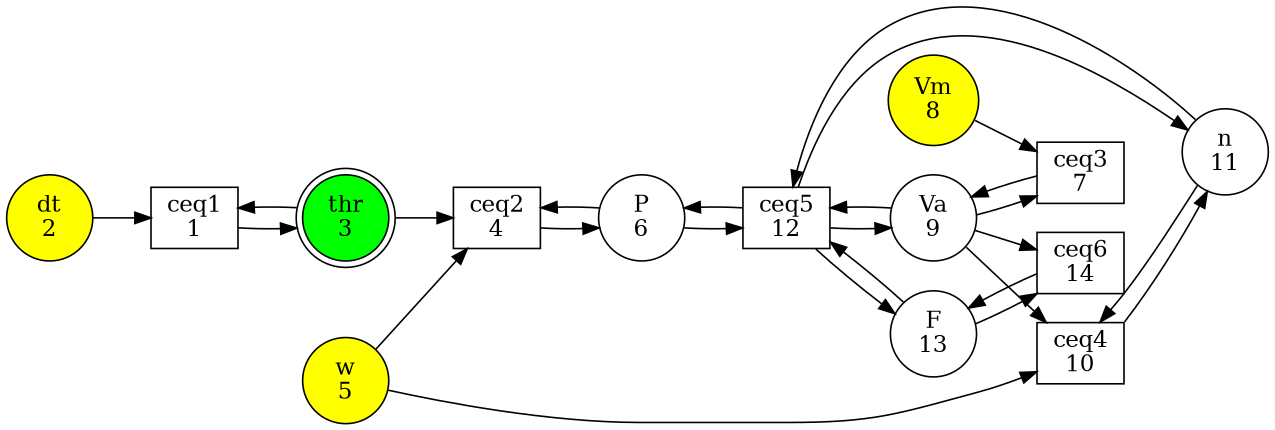 digraph G {
rankdir = LR;
size ="8.5"
node [shape = box, fillcolor = white, style = filled, label="ceq1
1"]; ceq1;
node [shape = circle, fillcolor = yellow, style = filled, label="dt
2"]; dt;
node [shape = doublecircle, fillcolor = green, style = filled, label="thr
3"]; thr;
node [shape = box, fillcolor = white, style = filled, label="ceq2
4"]; ceq2;
node [shape = circle, fillcolor = white, style = filled, label="thr
3"]; thr;
node [shape = circle, fillcolor = yellow, style = filled, label="w
5"]; w;
node [shape = circle, fillcolor = white, style = filled, label="P
6"]; P;
node [shape = box, fillcolor = white, style = filled, label="ceq3
7"]; ceq3;
node [shape = circle, fillcolor = yellow, style = filled, label="Vm
8"]; Vm;
node [shape = circle, fillcolor = white, style = filled, label="Va
9"]; Va;
node [shape = box, fillcolor = white, style = filled, label="ceq4
10"]; ceq4;
node [shape = circle, fillcolor = yellow, style = filled, label="w
5"]; w;
node [shape = circle, fillcolor = white, style = filled, label="Va
9"]; Va;
node [shape = circle, fillcolor = white, style = filled, label="n
11"]; n;
node [shape = box, fillcolor = white, style = filled, label="ceq5
12"]; ceq5;
node [shape = circle, fillcolor = white, style = filled, label="P
6"]; P;
node [shape = circle, fillcolor = white, style = filled, label="n
11"]; n;
node [shape = circle, fillcolor = white, style = filled, label="Va
9"]; Va;
node [shape = circle, fillcolor = white, style = filled, label="F
13"]; F;
node [shape = box, fillcolor = white, style = filled, label="ceq6
14"]; ceq6;
node [shape = circle, fillcolor = white, style = filled, label="Va
9"]; Va;
node [shape = circle, fillcolor = white, style = filled, label="F
13"]; F;
dt -> ceq1 [penwidth = 1];
ceq1 -> thr [penwidth = 1];
thr -> ceq1 [penwidth = 1];
thr -> ceq2 [penwidth = 1];
w -> ceq2 [penwidth = 1];
ceq2 -> P [penwidth = 1];
P -> ceq2 [penwidth = 1];
Vm -> ceq3 [penwidth = 1];
ceq3 -> Va [penwidth = 1];
Va -> ceq3 [penwidth = 1];
w -> ceq4 [penwidth = 1];
Va -> ceq4 [penwidth = 1];
ceq4 -> n [penwidth = 1];
n -> ceq4 [penwidth = 1];
ceq5 -> P [penwidth = 1];
P -> ceq5 [penwidth = 1];
ceq5 -> n [penwidth = 1];
n -> ceq5 [penwidth = 1];
ceq5 -> Va [penwidth = 1];
Va -> ceq5 [penwidth = 1];
ceq5 -> F [penwidth = 1];
F -> ceq5 [penwidth = 1];
Va -> ceq6 [penwidth = 1];
ceq6 -> F [penwidth = 1];
F -> ceq6 [penwidth = 1];
}
